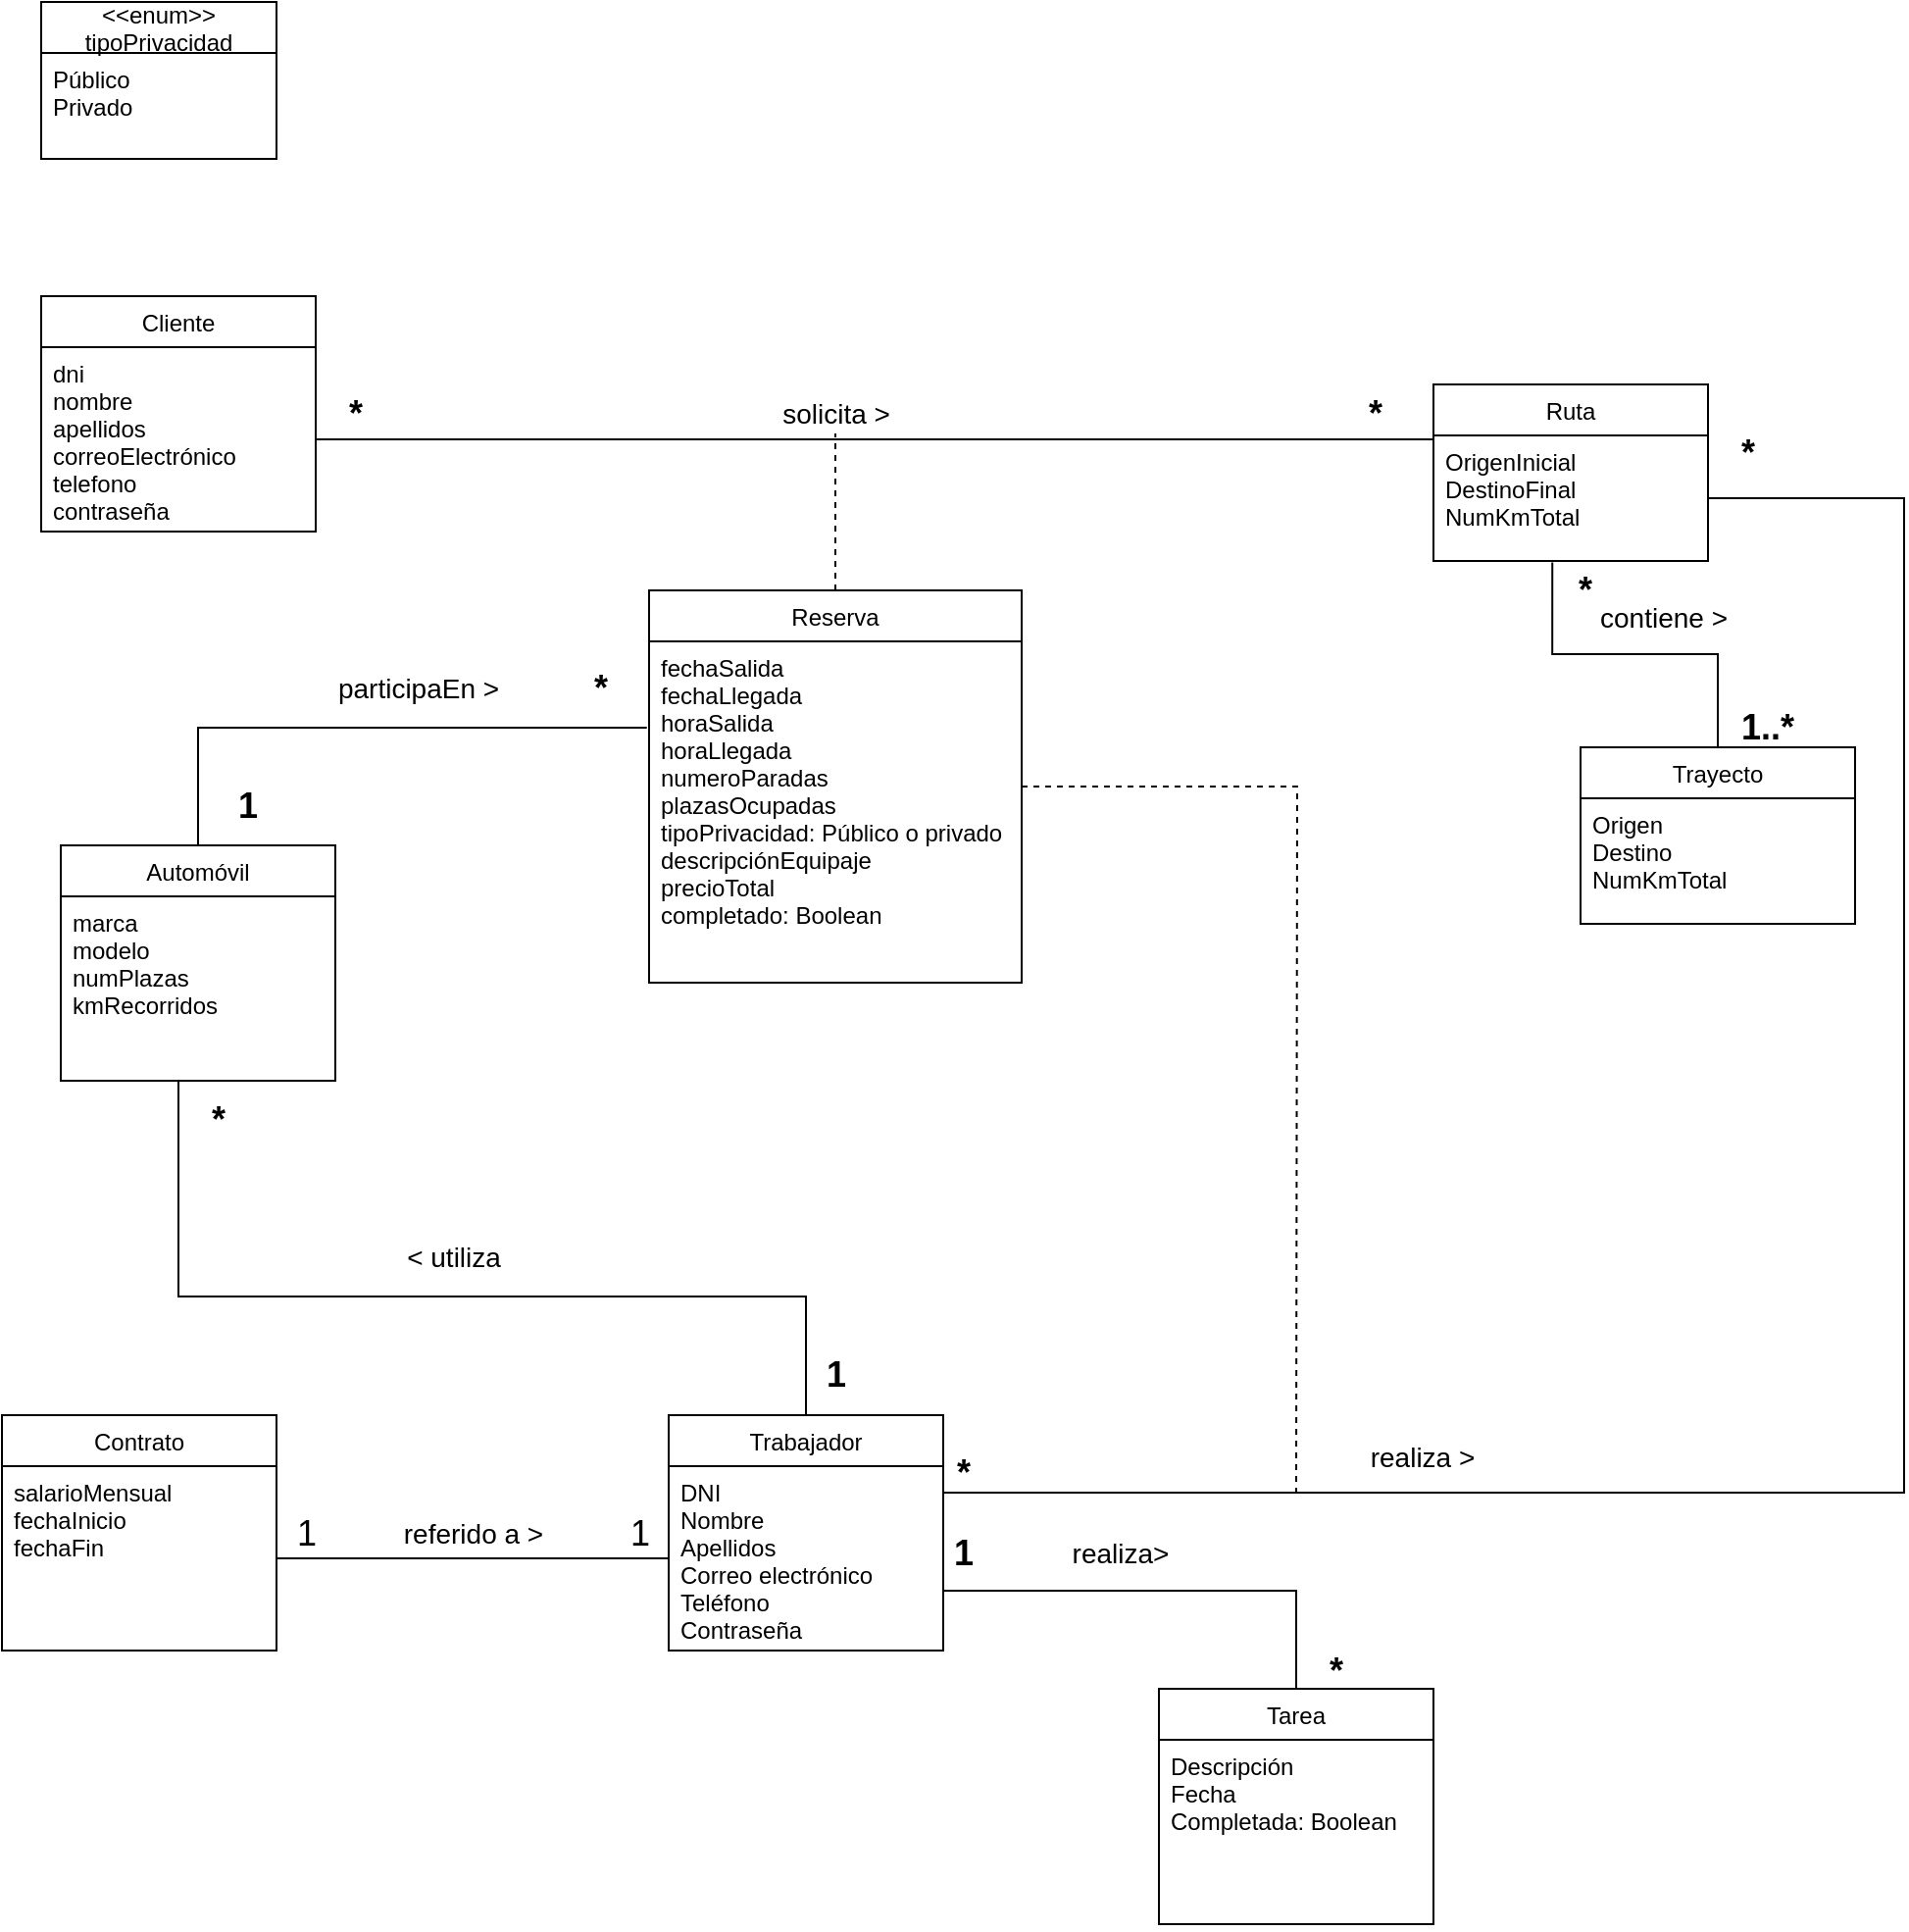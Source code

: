 <mxfile version="13.9.2" type="device"><diagram id="LqbnjOXyxjG4reTp5Xop" name="Page-1"><mxGraphModel dx="1833" dy="913" grid="1" gridSize="10" guides="1" tooltips="1" connect="1" arrows="1" fold="1" page="1" pageScale="1" pageWidth="827" pageHeight="1169" math="0" shadow="0"><root><mxCell id="0"/><mxCell id="1" parent="0"/><mxCell id="yNlwHRL9ymB5Uav7mxj8-1" value="Cliente" style="swimlane;fontStyle=0;childLayout=stackLayout;horizontal=1;startSize=26;fillColor=none;horizontalStack=0;resizeParent=1;resizeParentMax=0;resizeLast=0;collapsible=1;marginBottom=0;" parent="1" vertex="1"><mxGeometry x="50" y="180" width="140" height="120" as="geometry"/></mxCell><mxCell id="yNlwHRL9ymB5Uav7mxj8-2" value="dni&#10;nombre&#10;apellidos&#10;correoElectrónico&#10;telefono&#10;contraseña" style="text;strokeColor=none;fillColor=none;align=left;verticalAlign=top;spacingLeft=4;spacingRight=4;overflow=hidden;rotatable=0;points=[[0,0.5],[1,0.5]];portConstraint=eastwest;" parent="yNlwHRL9ymB5Uav7mxj8-1" vertex="1"><mxGeometry y="26" width="140" height="94" as="geometry"/></mxCell><mxCell id="yNlwHRL9ymB5Uav7mxj8-3" value="Ruta" style="swimlane;fontStyle=0;childLayout=stackLayout;horizontal=1;startSize=26;fillColor=none;horizontalStack=0;resizeParent=1;resizeParentMax=0;resizeLast=0;collapsible=1;marginBottom=0;" parent="1" vertex="1"><mxGeometry x="760" y="225" width="140" height="90" as="geometry"><mxRectangle x="770" y="225" width="60" height="26" as="alternateBounds"/></mxGeometry></mxCell><mxCell id="yNlwHRL9ymB5Uav7mxj8-4" value="OrigenInicial&#10;DestinoFinal&#10;NumKmTotal" style="text;strokeColor=none;fillColor=none;align=left;verticalAlign=top;spacingLeft=4;spacingRight=4;overflow=hidden;rotatable=0;points=[[0,0.5],[1,0.5]];portConstraint=eastwest;" parent="yNlwHRL9ymB5Uav7mxj8-3" vertex="1"><mxGeometry y="26" width="140" height="64" as="geometry"/></mxCell><mxCell id="yNlwHRL9ymB5Uav7mxj8-5" value="&lt;&lt;enum&gt;&gt;&#10;tipoPrivacidad" style="swimlane;fontStyle=0;childLayout=stackLayout;horizontal=1;startSize=26;fillColor=none;horizontalStack=0;resizeParent=1;resizeParentMax=0;resizeLast=0;collapsible=1;marginBottom=0;" parent="1" vertex="1"><mxGeometry x="50" y="30" width="120" height="80" as="geometry"/></mxCell><mxCell id="yNlwHRL9ymB5Uav7mxj8-6" value="Público&#10;Privado" style="text;strokeColor=none;fillColor=none;align=left;verticalAlign=top;spacingLeft=4;spacingRight=4;overflow=hidden;rotatable=0;points=[[0,0.5],[1,0.5]];portConstraint=eastwest;" parent="yNlwHRL9ymB5Uav7mxj8-5" vertex="1"><mxGeometry y="26" width="120" height="54" as="geometry"/></mxCell><mxCell id="yNlwHRL9ymB5Uav7mxj8-7" style="edgeStyle=orthogonalEdgeStyle;rounded=0;orthogonalLoop=1;jettySize=auto;html=1;entryX=1;entryY=0.5;entryDx=0;entryDy=0;startArrow=none;startFill=0;startSize=16;endArrow=none;endFill=0;strokeColor=#000000;strokeWidth=1;" parent="1" source="yNlwHRL9ymB5Uav7mxj8-9" target="yNlwHRL9ymB5Uav7mxj8-4" edge="1"><mxGeometry relative="1" as="geometry"><mxPoint x="435.19" y="619.998" as="targetPoint"/><Array as="points"><mxPoint x="1000" y="790"/><mxPoint x="1000" y="283"/></Array></mxGeometry></mxCell><mxCell id="yNlwHRL9ymB5Uav7mxj8-8" style="edgeStyle=orthogonalEdgeStyle;rounded=0;orthogonalLoop=1;jettySize=auto;html=1;startArrow=none;startFill=0;startSize=16;endArrow=none;endFill=0;strokeColor=#000000;strokeWidth=1;" parent="1" source="yNlwHRL9ymB5Uav7mxj8-9" target="yNlwHRL9ymB5Uav7mxj8-21" edge="1"><mxGeometry relative="1" as="geometry"><mxPoint x="120" y="590" as="targetPoint"/><Array as="points"><mxPoint x="440" y="690"/><mxPoint x="120" y="690"/></Array></mxGeometry></mxCell><mxCell id="rDAFbC43r-NZ2ZNl2lCa-7" style="edgeStyle=orthogonalEdgeStyle;rounded=0;orthogonalLoop=1;jettySize=auto;html=1;entryX=0.5;entryY=0;entryDx=0;entryDy=0;endArrow=none;endFill=0;" edge="1" parent="1" source="yNlwHRL9ymB5Uav7mxj8-9" target="rDAFbC43r-NZ2ZNl2lCa-5"><mxGeometry relative="1" as="geometry"><Array as="points"><mxPoint x="690" y="840"/></Array></mxGeometry></mxCell><mxCell id="yNlwHRL9ymB5Uav7mxj8-9" value="Trabajador" style="swimlane;fontStyle=0;childLayout=stackLayout;horizontal=1;startSize=26;fillColor=none;horizontalStack=0;resizeParent=1;resizeParentMax=0;resizeLast=0;collapsible=1;marginBottom=0;" parent="1" vertex="1"><mxGeometry x="370" y="750.52" width="140" height="120" as="geometry"/></mxCell><mxCell id="yNlwHRL9ymB5Uav7mxj8-10" value="DNI&#10;Nombre&#10;Apellidos&#10;Correo electrónico&#10;Teléfono&#10;Contraseña" style="text;strokeColor=none;fillColor=none;align=left;verticalAlign=top;spacingLeft=4;spacingRight=4;overflow=hidden;rotatable=0;points=[[0,0.5],[1,0.5]];portConstraint=eastwest;" parent="yNlwHRL9ymB5Uav7mxj8-9" vertex="1"><mxGeometry y="26" width="140" height="94" as="geometry"/></mxCell><mxCell id="yNlwHRL9ymB5Uav7mxj8-11" value="Contrato" style="swimlane;fontStyle=0;childLayout=stackLayout;horizontal=1;startSize=26;fillColor=none;horizontalStack=0;resizeParent=1;resizeParentMax=0;resizeLast=0;collapsible=1;marginBottom=0;" parent="1" vertex="1"><mxGeometry x="30" y="750.52" width="140" height="120" as="geometry"/></mxCell><mxCell id="yNlwHRL9ymB5Uav7mxj8-12" value="salarioMensual&#10;fechaInicio&#10;fechaFin&#10;" style="text;strokeColor=none;fillColor=none;align=left;verticalAlign=top;spacingLeft=4;spacingRight=4;overflow=hidden;rotatable=0;points=[[0,0.5],[1,0.5]];portConstraint=eastwest;" parent="yNlwHRL9ymB5Uav7mxj8-11" vertex="1"><mxGeometry y="26" width="140" height="94" as="geometry"/></mxCell><mxCell id="yNlwHRL9ymB5Uav7mxj8-13" style="edgeStyle=orthogonalEdgeStyle;rounded=0;orthogonalLoop=1;jettySize=auto;html=1;endArrow=none;endFill=0;strokeColor=#000000;" parent="1" source="yNlwHRL9ymB5Uav7mxj8-10" target="yNlwHRL9ymB5Uav7mxj8-12" edge="1"><mxGeometry relative="1" as="geometry"/></mxCell><mxCell id="yNlwHRL9ymB5Uav7mxj8-14" style="edgeStyle=orthogonalEdgeStyle;rounded=0;orthogonalLoop=1;jettySize=auto;html=1;entryX=0.433;entryY=1.012;entryDx=0;entryDy=0;entryPerimeter=0;endArrow=none;endFill=0;" parent="1" source="yNlwHRL9ymB5Uav7mxj8-15" target="yNlwHRL9ymB5Uav7mxj8-4" edge="1"><mxGeometry relative="1" as="geometry"/></mxCell><mxCell id="yNlwHRL9ymB5Uav7mxj8-15" value="Trayecto" style="swimlane;fontStyle=0;childLayout=stackLayout;horizontal=1;startSize=26;fillColor=none;horizontalStack=0;resizeParent=1;resizeParentMax=0;resizeLast=0;collapsible=1;marginBottom=0;" parent="1" vertex="1"><mxGeometry x="835" y="410" width="140" height="90" as="geometry"><mxRectangle x="770" y="225" width="60" height="26" as="alternateBounds"/></mxGeometry></mxCell><mxCell id="yNlwHRL9ymB5Uav7mxj8-16" value="Origen&#10;Destino&#10;NumKmTotal" style="text;strokeColor=none;fillColor=none;align=left;verticalAlign=top;spacingLeft=4;spacingRight=4;overflow=hidden;rotatable=0;points=[[0,0.5],[1,0.5]];portConstraint=eastwest;" parent="yNlwHRL9ymB5Uav7mxj8-15" vertex="1"><mxGeometry y="26" width="140" height="64" as="geometry"/></mxCell><mxCell id="yNlwHRL9ymB5Uav7mxj8-17" value="&lt;font style=&quot;font-size: 14px&quot;&gt;referido a &amp;gt;&lt;/font&gt;" style="edgeLabel;html=1;align=center;verticalAlign=middle;resizable=0;points=[];" parent="1" vertex="1" connectable="0"><mxGeometry x="270" y="810.52" as="geometry"/></mxCell><mxCell id="yNlwHRL9ymB5Uav7mxj8-18" value="&lt;font style=&quot;font-size: 18px&quot;&gt;1&lt;/font&gt;" style="text;html=1;align=center;verticalAlign=middle;resizable=0;points=[];autosize=1;" parent="1" vertex="1"><mxGeometry x="340" y="800.52" width="30" height="20" as="geometry"/></mxCell><mxCell id="yNlwHRL9ymB5Uav7mxj8-19" value="&lt;font style=&quot;font-size: 18px&quot;&gt;1&lt;/font&gt;" style="text;html=1;align=center;verticalAlign=middle;resizable=0;points=[];autosize=1;" parent="1" vertex="1"><mxGeometry x="170" y="800.52" width="30" height="20" as="geometry"/></mxCell><mxCell id="rDAFbC43r-NZ2ZNl2lCa-1" style="edgeStyle=orthogonalEdgeStyle;rounded=0;orthogonalLoop=1;jettySize=auto;html=1;entryX=-0.006;entryY=0.253;entryDx=0;entryDy=0;entryPerimeter=0;endArrow=none;endFill=0;" edge="1" parent="1" source="yNlwHRL9ymB5Uav7mxj8-20" target="yNlwHRL9ymB5Uav7mxj8-25"><mxGeometry relative="1" as="geometry"><Array as="points"><mxPoint x="130" y="400"/></Array></mxGeometry></mxCell><mxCell id="yNlwHRL9ymB5Uav7mxj8-20" value="Automóvil" style="swimlane;fontStyle=0;childLayout=stackLayout;horizontal=1;startSize=26;fillColor=none;horizontalStack=0;resizeParent=1;resizeParentMax=0;resizeLast=0;collapsible=1;marginBottom=0;" parent="1" vertex="1"><mxGeometry x="60" y="460" width="140" height="120" as="geometry"/></mxCell><mxCell id="yNlwHRL9ymB5Uav7mxj8-21" value="marca&#10;modelo&#10;numPlazas&#10;kmRecorridos" style="text;strokeColor=none;fillColor=none;align=left;verticalAlign=top;spacingLeft=4;spacingRight=4;overflow=hidden;rotatable=0;points=[[0,0.5],[1,0.5]];portConstraint=eastwest;" parent="yNlwHRL9ymB5Uav7mxj8-20" vertex="1"><mxGeometry y="26" width="140" height="94" as="geometry"/></mxCell><mxCell id="yNlwHRL9ymB5Uav7mxj8-22" style="edgeStyle=orthogonalEdgeStyle;rounded=0;orthogonalLoop=1;jettySize=auto;html=1;startArrow=none;startFill=0;startSize=16;endArrow=none;endFill=0;strokeColor=#000000;strokeWidth=1;dashed=1;" parent="1" source="yNlwHRL9ymB5Uav7mxj8-24" edge="1"><mxGeometry relative="1" as="geometry"><mxPoint x="455" y="250" as="targetPoint"/></mxGeometry></mxCell><mxCell id="yNlwHRL9ymB5Uav7mxj8-23" style="edgeStyle=orthogonalEdgeStyle;rounded=0;orthogonalLoop=1;jettySize=auto;html=1;dashed=1;startArrow=none;startFill=0;startSize=16;endArrow=none;endFill=0;strokeColor=#000000;strokeWidth=1;" parent="1" source="yNlwHRL9ymB5Uav7mxj8-24" edge="1"><mxGeometry relative="1" as="geometry"><mxPoint x="690" y="790" as="targetPoint"/></mxGeometry></mxCell><mxCell id="yNlwHRL9ymB5Uav7mxj8-24" value="Reserva" style="swimlane;fontStyle=0;childLayout=stackLayout;horizontal=1;startSize=26;fillColor=none;horizontalStack=0;resizeParent=1;resizeParentMax=0;resizeLast=0;collapsible=1;marginBottom=0;" parent="1" vertex="1"><mxGeometry x="360" y="330" width="190" height="200" as="geometry"/></mxCell><mxCell id="yNlwHRL9ymB5Uav7mxj8-25" value="fechaSalida&#10;fechaLlegada&#10;horaSalida&#10;horaLlegada&#10;numeroParadas&#10;plazasOcupadas&#10;tipoPrivacidad: Público o privado&#10;descripciónEquipaje&#10;precioTotal&#10;completado: Boolean" style="text;strokeColor=none;fillColor=none;align=left;verticalAlign=top;spacingLeft=4;spacingRight=4;overflow=hidden;rotatable=0;points=[[0,0.5],[1,0.5]];portConstraint=eastwest;" parent="yNlwHRL9ymB5Uav7mxj8-24" vertex="1"><mxGeometry y="26" width="190" height="174" as="geometry"/></mxCell><mxCell id="yNlwHRL9ymB5Uav7mxj8-26" style="edgeStyle=orthogonalEdgeStyle;rounded=0;orthogonalLoop=1;jettySize=auto;html=1;startArrow=none;startFill=0;startSize=16;endArrow=none;endFill=0;strokeColor=#000000;strokeWidth=1;entryX=0;entryY=0.031;entryDx=0;entryDy=0;entryPerimeter=0;" parent="1" source="yNlwHRL9ymB5Uav7mxj8-2" target="yNlwHRL9ymB5Uav7mxj8-4" edge="1"><mxGeometry relative="1" as="geometry"><mxPoint x="750" y="253" as="targetPoint"/></mxGeometry></mxCell><mxCell id="yNlwHRL9ymB5Uav7mxj8-27" value="&lt;span style=&quot;font-size: 14px&quot;&gt;solicita &amp;gt;&lt;/span&gt;" style="edgeLabel;html=1;align=center;verticalAlign=middle;resizable=0;points=[];" parent="1" vertex="1" connectable="0"><mxGeometry x="455" y="240" as="geometry"/></mxCell><mxCell id="yNlwHRL9ymB5Uav7mxj8-28" value="&lt;font style=&quot;font-size: 18px&quot;&gt;&lt;b&gt;*&lt;/b&gt;&lt;/font&gt;" style="text;html=1;align=center;verticalAlign=middle;resizable=0;points=[];autosize=1;" parent="1" vertex="1"><mxGeometry x="200" y="230" width="20" height="20" as="geometry"/></mxCell><mxCell id="yNlwHRL9ymB5Uav7mxj8-29" value="&lt;font style=&quot;font-size: 18px&quot;&gt;&lt;b&gt;*&lt;/b&gt;&lt;/font&gt;" style="text;html=1;align=center;verticalAlign=middle;resizable=0;points=[];autosize=1;" parent="1" vertex="1"><mxGeometry x="720" y="230" width="20" height="20" as="geometry"/></mxCell><mxCell id="yNlwHRL9ymB5Uav7mxj8-30" value="&lt;span style=&quot;font-size: 14px&quot;&gt;realiza &amp;gt;&lt;/span&gt;" style="edgeLabel;html=1;align=center;verticalAlign=middle;resizable=0;points=[];" parent="1" vertex="1" connectable="0"><mxGeometry x="770" y="780" as="geometry"><mxPoint x="-16" y="-8" as="offset"/></mxGeometry></mxCell><mxCell id="yNlwHRL9ymB5Uav7mxj8-31" value="&lt;font style=&quot;font-size: 18px&quot;&gt;&lt;b&gt;*&lt;/b&gt;&lt;/font&gt;" style="text;html=1;align=center;verticalAlign=middle;resizable=0;points=[];autosize=1;" parent="1" vertex="1"><mxGeometry x="910" y="250" width="20" height="20" as="geometry"/></mxCell><mxCell id="yNlwHRL9ymB5Uav7mxj8-32" value="&lt;font style=&quot;font-size: 18px&quot;&gt;&lt;b&gt;*&lt;/b&gt;&lt;/font&gt;" style="text;html=1;align=center;verticalAlign=middle;resizable=0;points=[];autosize=1;" parent="1" vertex="1"><mxGeometry x="510" y="770" width="20" height="20" as="geometry"/></mxCell><mxCell id="yNlwHRL9ymB5Uav7mxj8-33" value="&lt;font style=&quot;font-size: 18px&quot;&gt;&lt;b&gt;*&lt;/b&gt;&lt;/font&gt;" style="text;html=1;align=center;verticalAlign=middle;resizable=0;points=[];autosize=1;" parent="1" vertex="1"><mxGeometry x="130" y="590" width="20" height="20" as="geometry"/></mxCell><mxCell id="yNlwHRL9ymB5Uav7mxj8-34" value="&lt;font style=&quot;font-size: 18px&quot;&gt;&lt;b&gt;1&lt;/b&gt;&lt;/font&gt;" style="text;html=1;align=center;verticalAlign=middle;resizable=0;points=[];autosize=1;" parent="1" vertex="1"><mxGeometry x="440" y="720" width="30" height="20" as="geometry"/></mxCell><mxCell id="yNlwHRL9ymB5Uav7mxj8-35" value="&lt;font style=&quot;font-size: 18px&quot;&gt;&lt;b&gt;*&lt;/b&gt;&lt;/font&gt;" style="text;html=1;align=center;verticalAlign=middle;resizable=0;points=[];autosize=1;" parent="1" vertex="1"><mxGeometry x="827" y="320" width="20" height="20" as="geometry"/></mxCell><mxCell id="yNlwHRL9ymB5Uav7mxj8-36" value="&lt;font style=&quot;font-size: 18px&quot;&gt;&lt;b&gt;1..*&lt;/b&gt;&lt;/font&gt;" style="text;html=1;align=center;verticalAlign=middle;resizable=0;points=[];autosize=1;" parent="1" vertex="1"><mxGeometry x="910" y="390" width="40" height="20" as="geometry"/></mxCell><mxCell id="yNlwHRL9ymB5Uav7mxj8-37" value="&lt;font style=&quot;font-size: 14px&quot;&gt;&amp;lt; utiliza&lt;/font&gt;" style="edgeLabel;html=1;align=center;verticalAlign=middle;resizable=0;points=[];" parent="1" vertex="1" connectable="0"><mxGeometry x="260" y="670" as="geometry"/></mxCell><mxCell id="yNlwHRL9ymB5Uav7mxj8-38" value="&lt;span style=&quot;font-size: 14px&quot;&gt;contiene &amp;gt;&lt;/span&gt;" style="edgeLabel;html=1;align=center;verticalAlign=middle;resizable=0;points=[];rotation=0;" parent="1" vertex="1" connectable="0"><mxGeometry x="875" y="350" as="geometry"><mxPoint x="2" y="-6" as="offset"/></mxGeometry></mxCell><mxCell id="rDAFbC43r-NZ2ZNl2lCa-2" value="&lt;font style=&quot;font-size: 14px&quot;&gt;participaEn &amp;gt;&lt;/font&gt;" style="edgeLabel;html=1;align=center;verticalAlign=middle;resizable=0;points=[];" vertex="1" connectable="0" parent="1"><mxGeometry x="250" y="380" as="geometry"><mxPoint x="-8" as="offset"/></mxGeometry></mxCell><mxCell id="rDAFbC43r-NZ2ZNl2lCa-3" value="&lt;font style=&quot;font-size: 18px&quot;&gt;&lt;b&gt;*&lt;/b&gt;&lt;/font&gt;" style="text;html=1;align=center;verticalAlign=middle;resizable=0;points=[];autosize=1;" vertex="1" parent="1"><mxGeometry x="325" y="370" width="20" height="20" as="geometry"/></mxCell><mxCell id="rDAFbC43r-NZ2ZNl2lCa-4" value="&lt;font style=&quot;font-size: 18px&quot;&gt;&lt;b&gt;1&lt;/b&gt;&lt;/font&gt;" style="text;html=1;align=center;verticalAlign=middle;resizable=0;points=[];autosize=1;" vertex="1" parent="1"><mxGeometry x="140" y="430" width="30" height="20" as="geometry"/></mxCell><mxCell id="rDAFbC43r-NZ2ZNl2lCa-5" value="Tarea" style="swimlane;fontStyle=0;childLayout=stackLayout;horizontal=1;startSize=26;fillColor=none;horizontalStack=0;resizeParent=1;resizeParentMax=0;resizeLast=0;collapsible=1;marginBottom=0;" vertex="1" parent="1"><mxGeometry x="620" y="890" width="140" height="120" as="geometry"/></mxCell><mxCell id="rDAFbC43r-NZ2ZNl2lCa-6" value="Descripción&#10;Fecha&#10;Completada: Boolean" style="text;strokeColor=none;fillColor=none;align=left;verticalAlign=top;spacingLeft=4;spacingRight=4;overflow=hidden;rotatable=0;points=[[0,0.5],[1,0.5]];portConstraint=eastwest;" vertex="1" parent="rDAFbC43r-NZ2ZNl2lCa-5"><mxGeometry y="26" width="140" height="94" as="geometry"/></mxCell><mxCell id="rDAFbC43r-NZ2ZNl2lCa-8" value="&lt;font style=&quot;font-size: 14px&quot;&gt;realiza&amp;gt;&lt;/font&gt;" style="edgeLabel;html=1;align=center;verticalAlign=middle;resizable=0;points=[];" vertex="1" connectable="0" parent="1"><mxGeometry x="600" y="820.52" as="geometry"/></mxCell><mxCell id="rDAFbC43r-NZ2ZNl2lCa-9" value="&lt;font style=&quot;font-size: 18px&quot;&gt;&lt;b&gt;*&lt;/b&gt;&lt;/font&gt;" style="text;html=1;align=center;verticalAlign=middle;resizable=0;points=[];autosize=1;" vertex="1" parent="1"><mxGeometry x="700" y="870.52" width="20" height="20" as="geometry"/></mxCell><mxCell id="rDAFbC43r-NZ2ZNl2lCa-10" value="&lt;font style=&quot;font-size: 18px&quot;&gt;&lt;b&gt;1&lt;/b&gt;&lt;/font&gt;" style="text;html=1;align=center;verticalAlign=middle;resizable=0;points=[];autosize=1;" vertex="1" parent="1"><mxGeometry x="505" y="810.52" width="30" height="20" as="geometry"/></mxCell></root></mxGraphModel></diagram></mxfile>